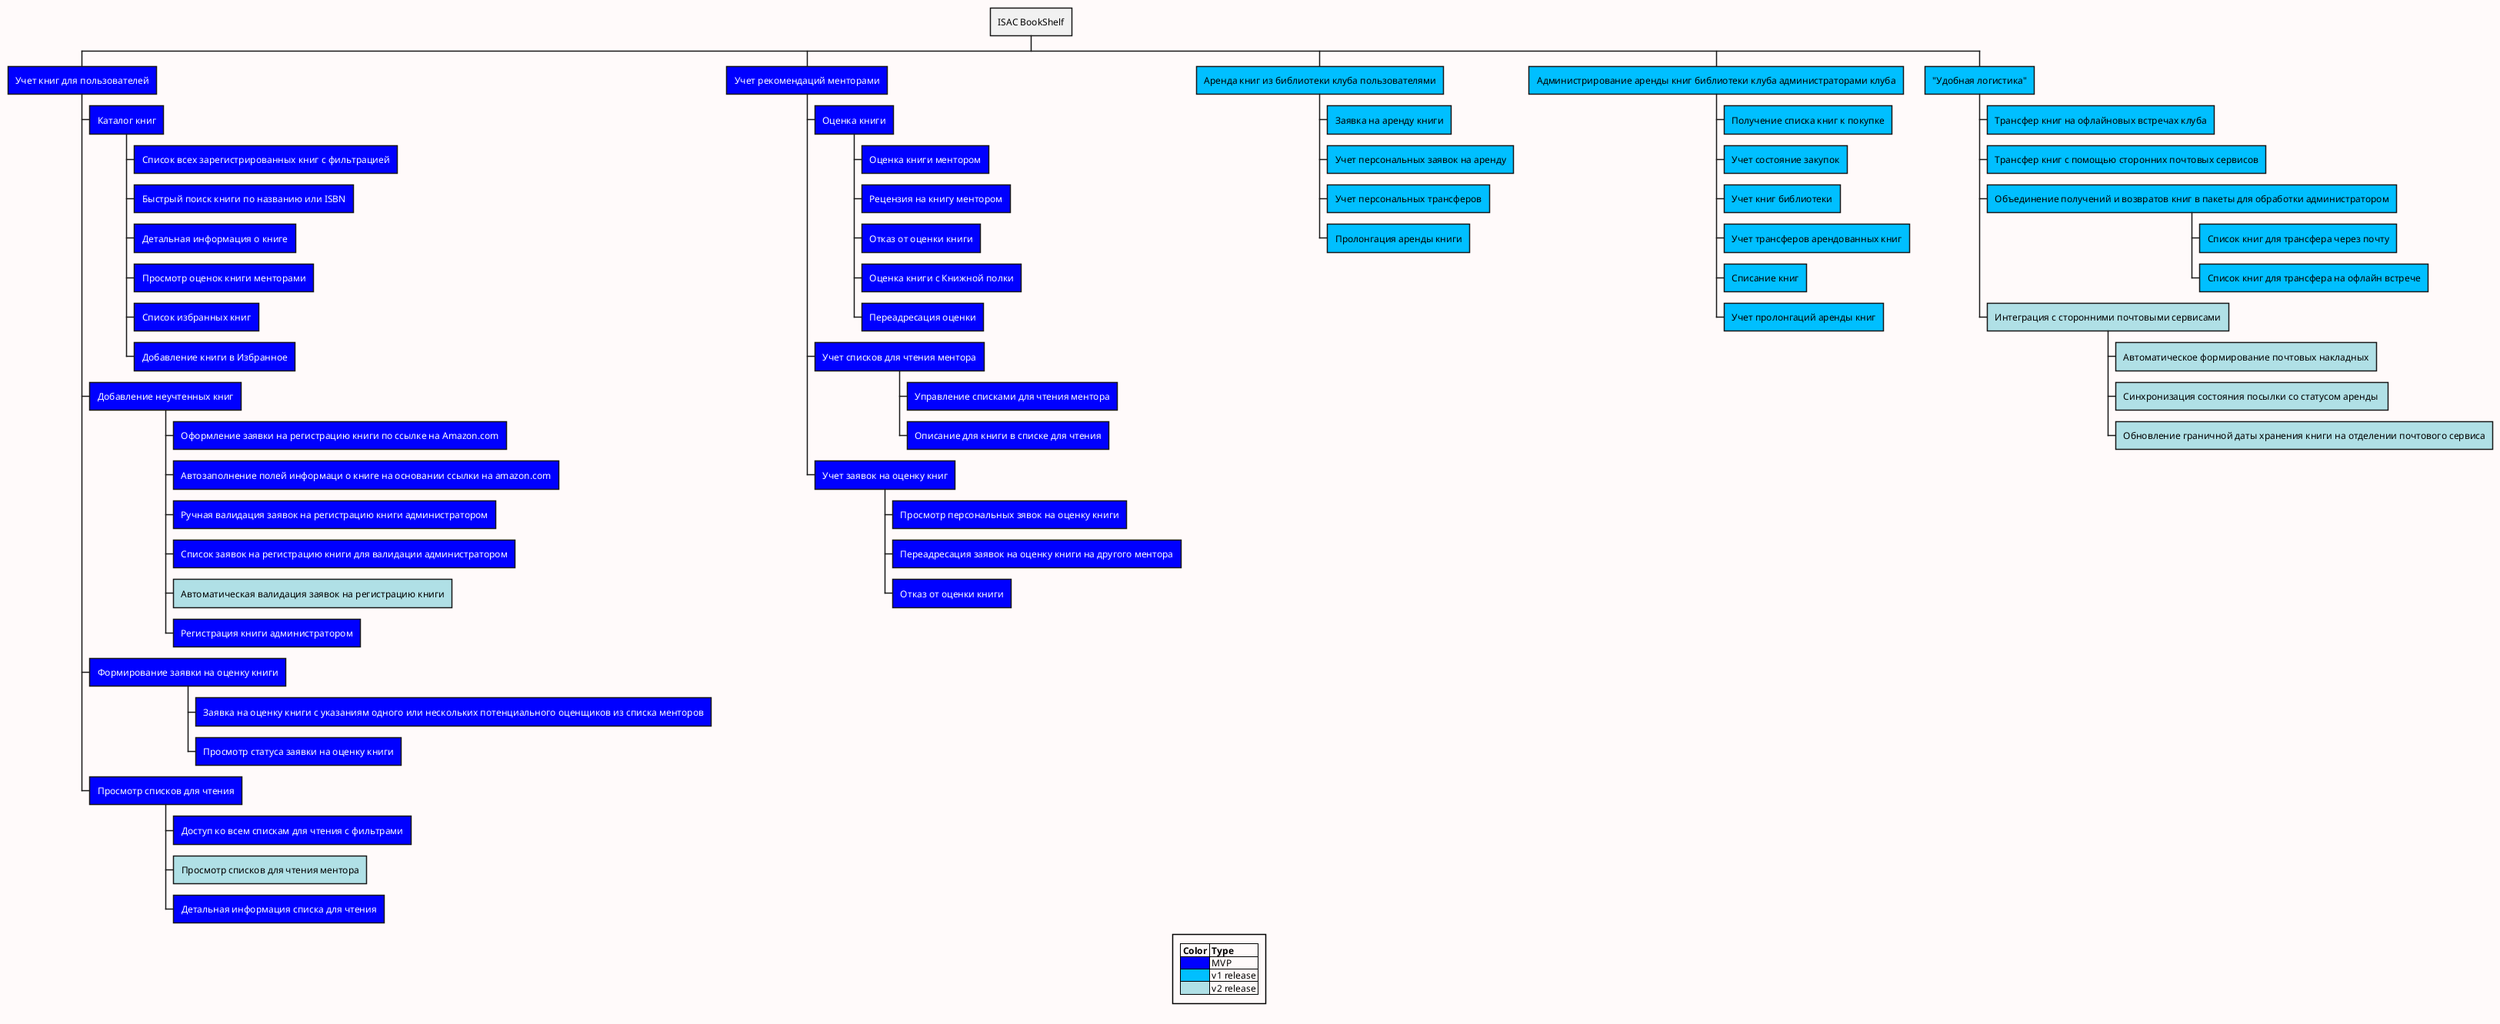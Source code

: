 ```plantuml
@startwbs
skinparam backgroundColor Snow
<style>
wbsDiagram {
 .mvp * {
     BackgroundColor Blue
     FontColor White
 }
 .v1 * {
     BackgroundColor DeepSkyBlue
     FontColor Black
 }
 .v2 * {
     BackgroundColor PowderBlue
     FontColor Black
 }
}
</style>

legend
|= Color |= Type |
|<#Blue>| MVP |
|<#DeepSkyBlue>| v1 release |
|<#PowderBlue>| v2 release |
end legend

* ISAC BookShelf

** Учет книг для пользователей <<mvp>>
*** Каталог книг
**** Список всех зарегистрированных книг с фильтрацией
**** Быстрый поиск книги по названию или ISBN
**** Детальная информация о книге
**** Просмотр оценок книги менторами
**** Список избранных книг
**** Добавление книги в Избранное
*** Добавление неучтенных книг
**** Оформление заявки на регистрацию книги по ссылке на Amazon.com
**** Автозаполнение полей информаци о книге на основании ссылки на amazon.com
**** Ручная валидация заявок на регистрацию книги администратором
**** Список заявок на регистрацию книги для валидации администратором
**** Автоматическая валидация заявок на регистрацию книги <<v2>>
**** Регистрация книги администратором
*** Формирование заявки на оценку книги
**** Заявка на оценку книги с указаниям одного или нескольких потенциального оценщиков из списка менторов
**** Просмотр статуса заявки на оценку книги
*** Просмотр списков для чтения
**** Доступ ко всем спискам для чтения с фильтрами
**** Просмотр списков для чтения ментора <<v2>>
**** Детальная информация списка для чтения

** Учет рекомендаций менторами <<mvp>>
*** Оценка книги
**** Оценка книги ментором
**** Рецензия на книгу ментором
**** Отказ от оценки книги
**** Оценка книги с Книжной полки
**** Переадресация оценки
*** Учет списков для чтения ментора
**** Управление списками для чтения ментора
**** Описание для книги в списке для чтения
*** Учет заявок на оценку книг
**** Просмотр персональных зявок на оценку книги
**** Переадресация заявок на оценку книги на другого ментора
**** Отказ от оценки книги

** Аренда книг из библиотеки клуба пользователями <<v1>>
*** Заявка на аренду книги
*** Учет персональных заявок на аренду
*** Учет персональных трансферов
*** Пролонгация аренды книги

** Администрирование аренды книг библиотеки клуба администраторами клуба  <<v1>>
*** Получение списка книг к покупке
*** Учет состояние закупок
*** Учет книг библиотеки
*** Учет трансферов арендованных книг
*** Списание книг
*** Учет пролонгаций аренды книг

** "Удобная логистика"  <<v1>>
*** Трансфер книг на офлайновых встречах клуба
*** Трансфер книг с помощью сторонних почтовых сервисов
*** Объединение получений и возвратов книг в пакеты для обработки администратором
**** Список книг для трансфера через почту
**** Список книг для трансфера на офлайн встрече
*** Интеграция с сторонними почтовыми сервисами <<v2>>
**** Автоматическое формирование почтовых накладных
**** Синхронизация состояния посылки со статусом аренды 
**** Обновление граничной даты хранения книги на отделении почтового сервиса


@endwbs
```